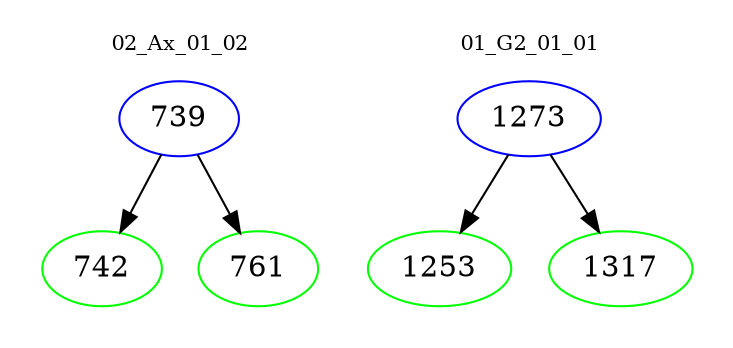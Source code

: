 digraph{
subgraph cluster_0 {
color = white
label = "02_Ax_01_02";
fontsize=10;
T0_739 [label="739", color="blue"]
T0_739 -> T0_742 [color="black"]
T0_742 [label="742", color="green"]
T0_739 -> T0_761 [color="black"]
T0_761 [label="761", color="green"]
}
subgraph cluster_1 {
color = white
label = "01_G2_01_01";
fontsize=10;
T1_1273 [label="1273", color="blue"]
T1_1273 -> T1_1253 [color="black"]
T1_1253 [label="1253", color="green"]
T1_1273 -> T1_1317 [color="black"]
T1_1317 [label="1317", color="green"]
}
}
